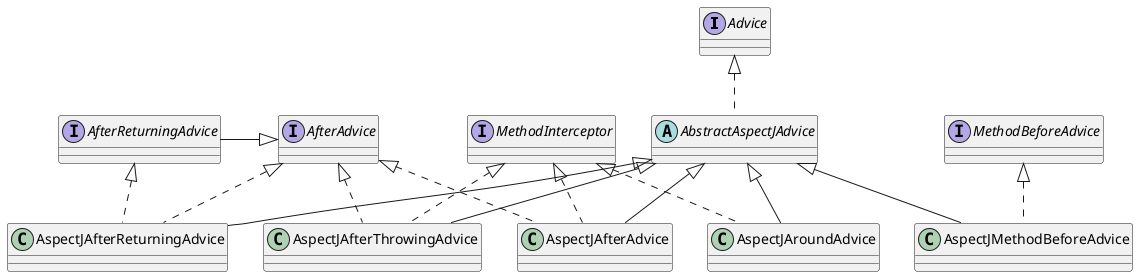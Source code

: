 @startuml
'
'interface BeforeAdvice
'interface AfterAdvice
'interface MethodInterceptor
'
'BeforeAdvice <|.. MethodBeforeAdviceInterceptor
'MethodInterceptor <|.. MethodBeforeAdviceInterceptor
'
'AfterAdvice <|.. AfterReturningAdviceInterceptor
'MethodInterceptor <|.. AfterReturningAdviceInterceptor
'
'AfterAdvice <|.. ThrowsAdviceInterceptor
'MethodInterceptor <|.. ThrowsAdviceInterceptor

interface Advice
interface MethodBeforeAdvice
interface AfterAdvice
interface AfterReturningAdvice
interface MethodInterceptor
abstract AbstractAspectJAdvice
AfterAdvice <|-left- AfterReturningAdvice
Advice <|.. AbstractAspectJAdvice
AfterAdvice <|.. AspectJAfterAdvice
AfterAdvice <|.. AspectJAfterReturningAdvice
AfterAdvice <|.. AspectJAfterThrowingAdvice
AfterReturningAdvice <|.. AspectJAfterReturningAdvice
MethodBeforeAdvice <|.. AspectJMethodBeforeAdvice
MethodInterceptor <|.. AspectJAfterAdvice
MethodInterceptor <|.. AspectJAfterThrowingAdvice
MethodInterceptor <|.. AspectJAroundAdvice
AbstractAspectJAdvice <|-- AspectJAfterReturningAdvice
AbstractAspectJAdvice <|-- AspectJAfterAdvice
AbstractAspectJAdvice <|-- AspectJMethodBeforeAdvice
AbstractAspectJAdvice <|-- AspectJAfterThrowingAdvice
AbstractAspectJAdvice <|-- AspectJAroundAdvice

@enduml